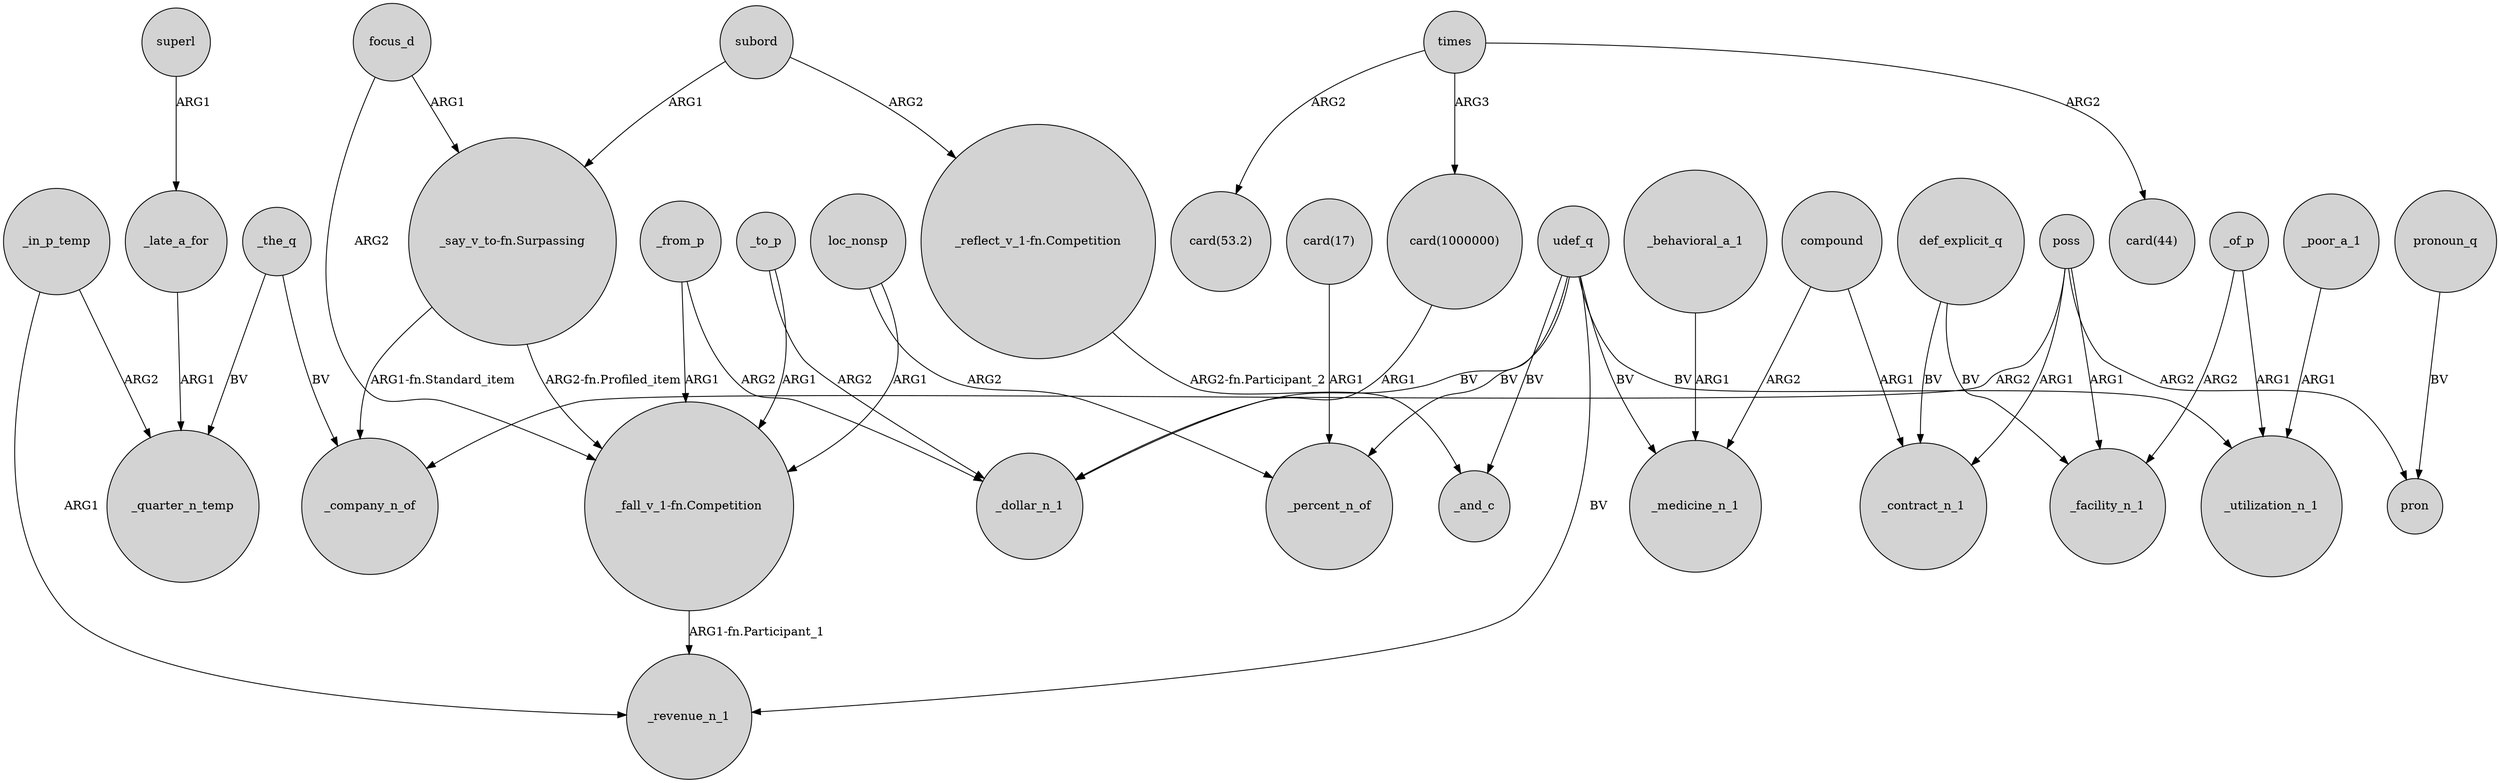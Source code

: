 digraph {
	node [shape=circle style=filled]
	_late_a_for -> _quarter_n_temp [label=ARG1]
	_in_p_temp -> _quarter_n_temp [label=ARG2]
	subord -> "_say_v_to-fn.Surpassing" [label=ARG1]
	compound -> _contract_n_1 [label=ARG1]
	_to_p -> "_fall_v_1-fn.Competition" [label=ARG1]
	"_fall_v_1-fn.Competition" -> _revenue_n_1 [label="ARG1-fn.Participant_1"]
	compound -> _medicine_n_1 [label=ARG2]
	"_say_v_to-fn.Surpassing" -> _company_n_of [label="ARG1-fn.Standard_item"]
	"card(17)" -> _percent_n_of [label=ARG1]
	_the_q -> _quarter_n_temp [label=BV]
	loc_nonsp -> "_fall_v_1-fn.Competition" [label=ARG1]
	superl -> _late_a_for [label=ARG1]
	_in_p_temp -> _revenue_n_1 [label=ARG1]
	times -> "card(1000000)" [label=ARG3]
	_to_p -> _dollar_n_1 [label=ARG2]
	udef_q -> _and_c [label=BV]
	udef_q -> _revenue_n_1 [label=BV]
	times -> "card(44)" [label=ARG2]
	_from_p -> "_fall_v_1-fn.Competition" [label=ARG1]
	"_reflect_v_1-fn.Competition" -> _and_c [label="ARG2-fn.Participant_2"]
	pronoun_q -> pron [label=BV]
	poss -> pron [label=ARG2]
	focus_d -> "_fall_v_1-fn.Competition" [label=ARG2]
	poss -> _company_n_of [label=ARG2]
	poss -> _facility_n_1 [label=ARG1]
	udef_q -> _percent_n_of [label=BV]
	poss -> _contract_n_1 [label=ARG1]
	udef_q -> _dollar_n_1 [label=BV]
	"card(1000000)" -> _dollar_n_1 [label=ARG1]
	_poor_a_1 -> _utilization_n_1 [label=ARG1]
	udef_q -> _medicine_n_1 [label=BV]
	_behavioral_a_1 -> _medicine_n_1 [label=ARG1]
	_of_p -> _utilization_n_1 [label=ARG1]
	focus_d -> "_say_v_to-fn.Surpassing" [label=ARG1]
	def_explicit_q -> _contract_n_1 [label=BV]
	times -> "card(53.2)" [label=ARG2]
	"_say_v_to-fn.Surpassing" -> "_fall_v_1-fn.Competition" [label="ARG2-fn.Profiled_item"]
	def_explicit_q -> _facility_n_1 [label=BV]
	_of_p -> _facility_n_1 [label=ARG2]
	subord -> "_reflect_v_1-fn.Competition" [label=ARG2]
	udef_q -> _utilization_n_1 [label=BV]
	_the_q -> _company_n_of [label=BV]
	_from_p -> _dollar_n_1 [label=ARG2]
	loc_nonsp -> _percent_n_of [label=ARG2]
}
